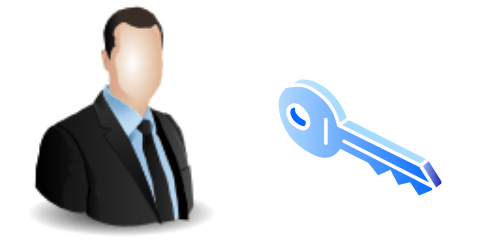 <mxfile version="21.2.1" type="github">
  <diagram name="Page-1" id="IOx3L2gT1lAjid3hQ-a9">
    <mxGraphModel dx="1257" dy="634" grid="1" gridSize="10" guides="1" tooltips="1" connect="1" arrows="1" fold="1" page="1" pageScale="1" pageWidth="1169" pageHeight="827" math="0" shadow="0">
      <root>
        <mxCell id="0" />
        <mxCell id="1" parent="0" />
        <mxCell id="MqbVAJrmVxTxifl1eM4A-1" value="" style="image;html=1;image=img/lib/clip_art/people/Suit_Man_128x128.png" vertex="1" parent="1">
          <mxGeometry x="80" y="120" width="120" height="120" as="geometry" />
        </mxCell>
        <mxCell id="MqbVAJrmVxTxifl1eM4A-2" value="" style="image;perimeter=ellipsePerimeter;html=1;align=center;shadow=0;dashed=0;spacingTop=3;image=img/lib/active_directory/key.svg;" vertex="1" parent="1">
          <mxGeometry x="200" y="158" width="120" height="62" as="geometry" />
        </mxCell>
      </root>
    </mxGraphModel>
  </diagram>
</mxfile>
